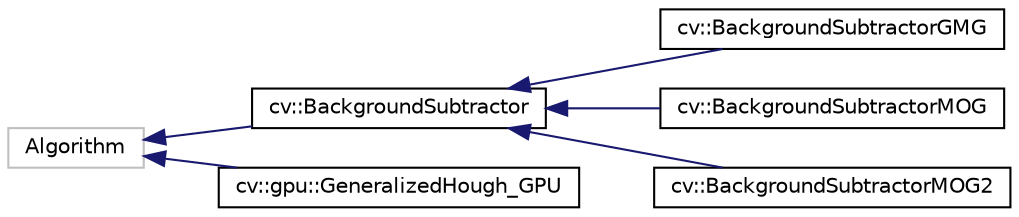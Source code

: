 digraph "Graphical Class Hierarchy"
{
 // LATEX_PDF_SIZE
  edge [fontname="Helvetica",fontsize="10",labelfontname="Helvetica",labelfontsize="10"];
  node [fontname="Helvetica",fontsize="10",shape=record];
  rankdir="LR";
  Node0 [label="Algorithm",height=0.2,width=0.4,color="grey75", fillcolor="white", style="filled",tooltip=" "];
  Node0 -> Node1 [dir="back",color="midnightblue",fontsize="10",style="solid",fontname="Helvetica"];
  Node1 [label="cv::BackgroundSubtractor",height=0.2,width=0.4,color="black", fillcolor="white", style="filled",URL="$classcv_1_1_background_subtractor.html",tooltip=" "];
  Node1 -> Node2 [dir="back",color="midnightblue",fontsize="10",style="solid",fontname="Helvetica"];
  Node2 [label="cv::BackgroundSubtractorGMG",height=0.2,width=0.4,color="black", fillcolor="white", style="filled",URL="$classcv_1_1_background_subtractor_g_m_g.html",tooltip=" "];
  Node1 -> Node3 [dir="back",color="midnightblue",fontsize="10",style="solid",fontname="Helvetica"];
  Node3 [label="cv::BackgroundSubtractorMOG",height=0.2,width=0.4,color="black", fillcolor="white", style="filled",URL="$classcv_1_1_background_subtractor_m_o_g.html",tooltip=" "];
  Node1 -> Node4 [dir="back",color="midnightblue",fontsize="10",style="solid",fontname="Helvetica"];
  Node4 [label="cv::BackgroundSubtractorMOG2",height=0.2,width=0.4,color="black", fillcolor="white", style="filled",URL="$classcv_1_1_background_subtractor_m_o_g2.html",tooltip=" "];
  Node0 -> Node5 [dir="back",color="midnightblue",fontsize="10",style="solid",fontname="Helvetica"];
  Node5 [label="cv::gpu::GeneralizedHough_GPU",height=0.2,width=0.4,color="black", fillcolor="white", style="filled",URL="$classcv_1_1gpu_1_1_generalized_hough___g_p_u.html",tooltip=" "];
}
